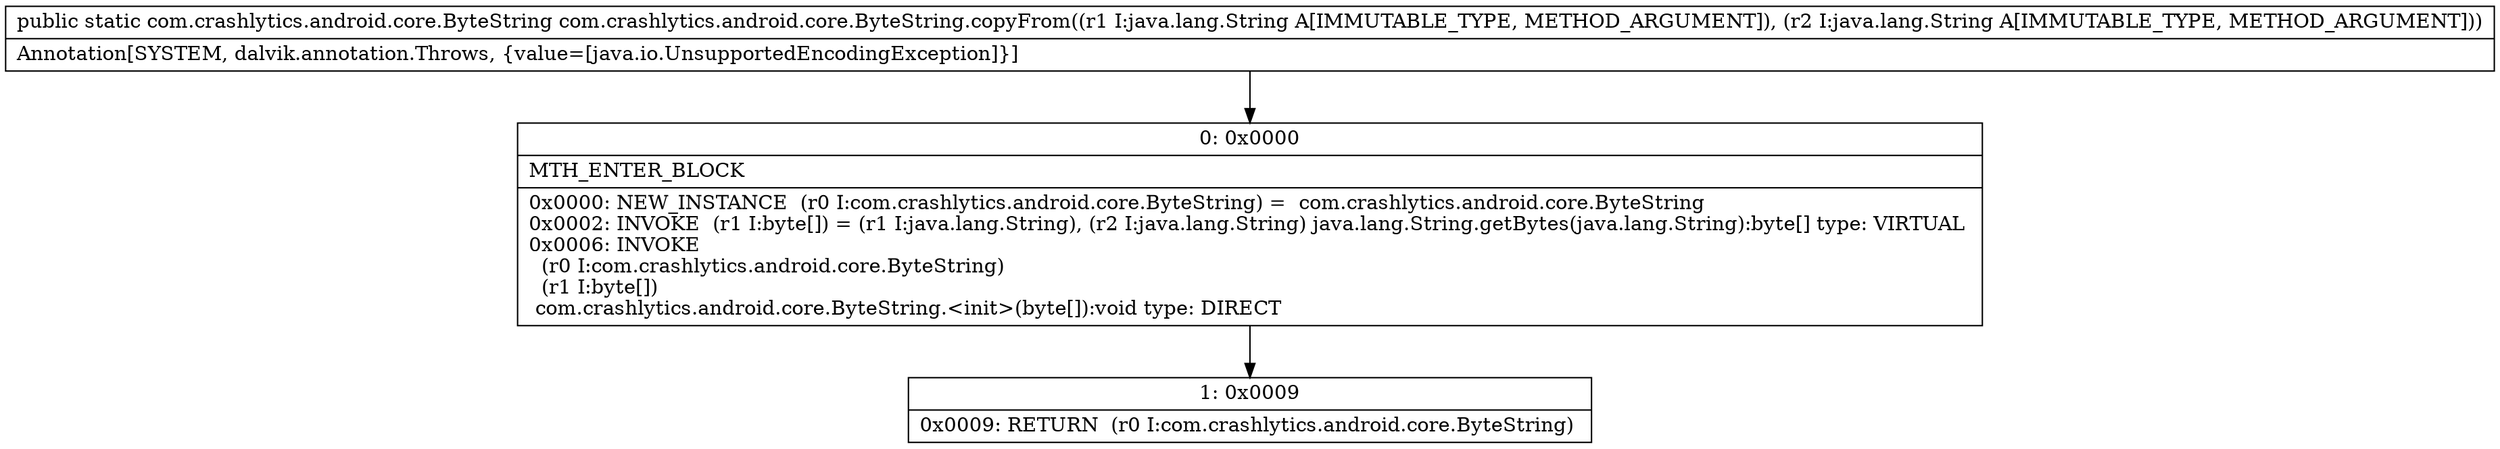 digraph "CFG forcom.crashlytics.android.core.ByteString.copyFrom(Ljava\/lang\/String;Ljava\/lang\/String;)Lcom\/crashlytics\/android\/core\/ByteString;" {
Node_0 [shape=record,label="{0\:\ 0x0000|MTH_ENTER_BLOCK\l|0x0000: NEW_INSTANCE  (r0 I:com.crashlytics.android.core.ByteString) =  com.crashlytics.android.core.ByteString \l0x0002: INVOKE  (r1 I:byte[]) = (r1 I:java.lang.String), (r2 I:java.lang.String) java.lang.String.getBytes(java.lang.String):byte[] type: VIRTUAL \l0x0006: INVOKE  \l  (r0 I:com.crashlytics.android.core.ByteString)\l  (r1 I:byte[])\l com.crashlytics.android.core.ByteString.\<init\>(byte[]):void type: DIRECT \l}"];
Node_1 [shape=record,label="{1\:\ 0x0009|0x0009: RETURN  (r0 I:com.crashlytics.android.core.ByteString) \l}"];
MethodNode[shape=record,label="{public static com.crashlytics.android.core.ByteString com.crashlytics.android.core.ByteString.copyFrom((r1 I:java.lang.String A[IMMUTABLE_TYPE, METHOD_ARGUMENT]), (r2 I:java.lang.String A[IMMUTABLE_TYPE, METHOD_ARGUMENT]))  | Annotation[SYSTEM, dalvik.annotation.Throws, \{value=[java.io.UnsupportedEncodingException]\}]\l}"];
MethodNode -> Node_0;
Node_0 -> Node_1;
}

